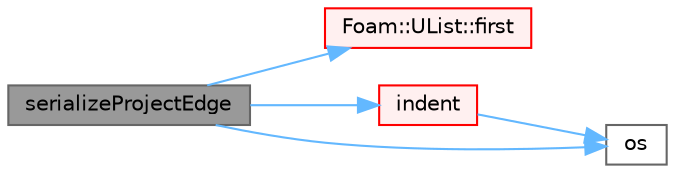 digraph "serializeProjectEdge"
{
 // LATEX_PDF_SIZE
  bgcolor="transparent";
  edge [fontname=Helvetica,fontsize=10,labelfontname=Helvetica,labelfontsize=10];
  node [fontname=Helvetica,fontsize=10,shape=box,height=0.2,width=0.4];
  rankdir="LR";
  Node1 [id="Node000001",label="serializeProjectEdge",height=0.2,width=0.4,color="gray40", fillcolor="grey60", style="filled", fontcolor="black",tooltip=" "];
  Node1 -> Node2 [id="edge1_Node000001_Node000002",color="steelblue1",style="solid",tooltip=" "];
  Node2 [id="Node000002",label="Foam::UList::first",height=0.2,width=0.4,color="red", fillcolor="#FFF0F0", style="filled",URL="$classFoam_1_1UList.html#a1c9828bc3de9502754d944c95a2ce0d9",tooltip=" "];
  Node1 -> Node4 [id="edge2_Node000001_Node000004",color="steelblue1",style="solid",tooltip=" "];
  Node4 [id="Node000004",label="indent",height=0.2,width=0.4,color="red", fillcolor="#FFF0F0", style="filled",URL="$namespaceFoam.html#a7e15d05978b545ad4cbf3149a70b0dbf",tooltip=" "];
  Node4 -> Node6 [id="edge3_Node000004_Node000006",color="steelblue1",style="solid",tooltip=" "];
  Node6 [id="Node000006",label="os",height=0.2,width=0.4,color="grey40", fillcolor="white", style="filled",URL="$faMeshWriteEdgesOBJ_8H.html#abea05d50bd7259b44f2002c0382ba13e",tooltip=" "];
  Node1 -> Node6 [id="edge4_Node000001_Node000006",color="steelblue1",style="solid",tooltip=" "];
}
